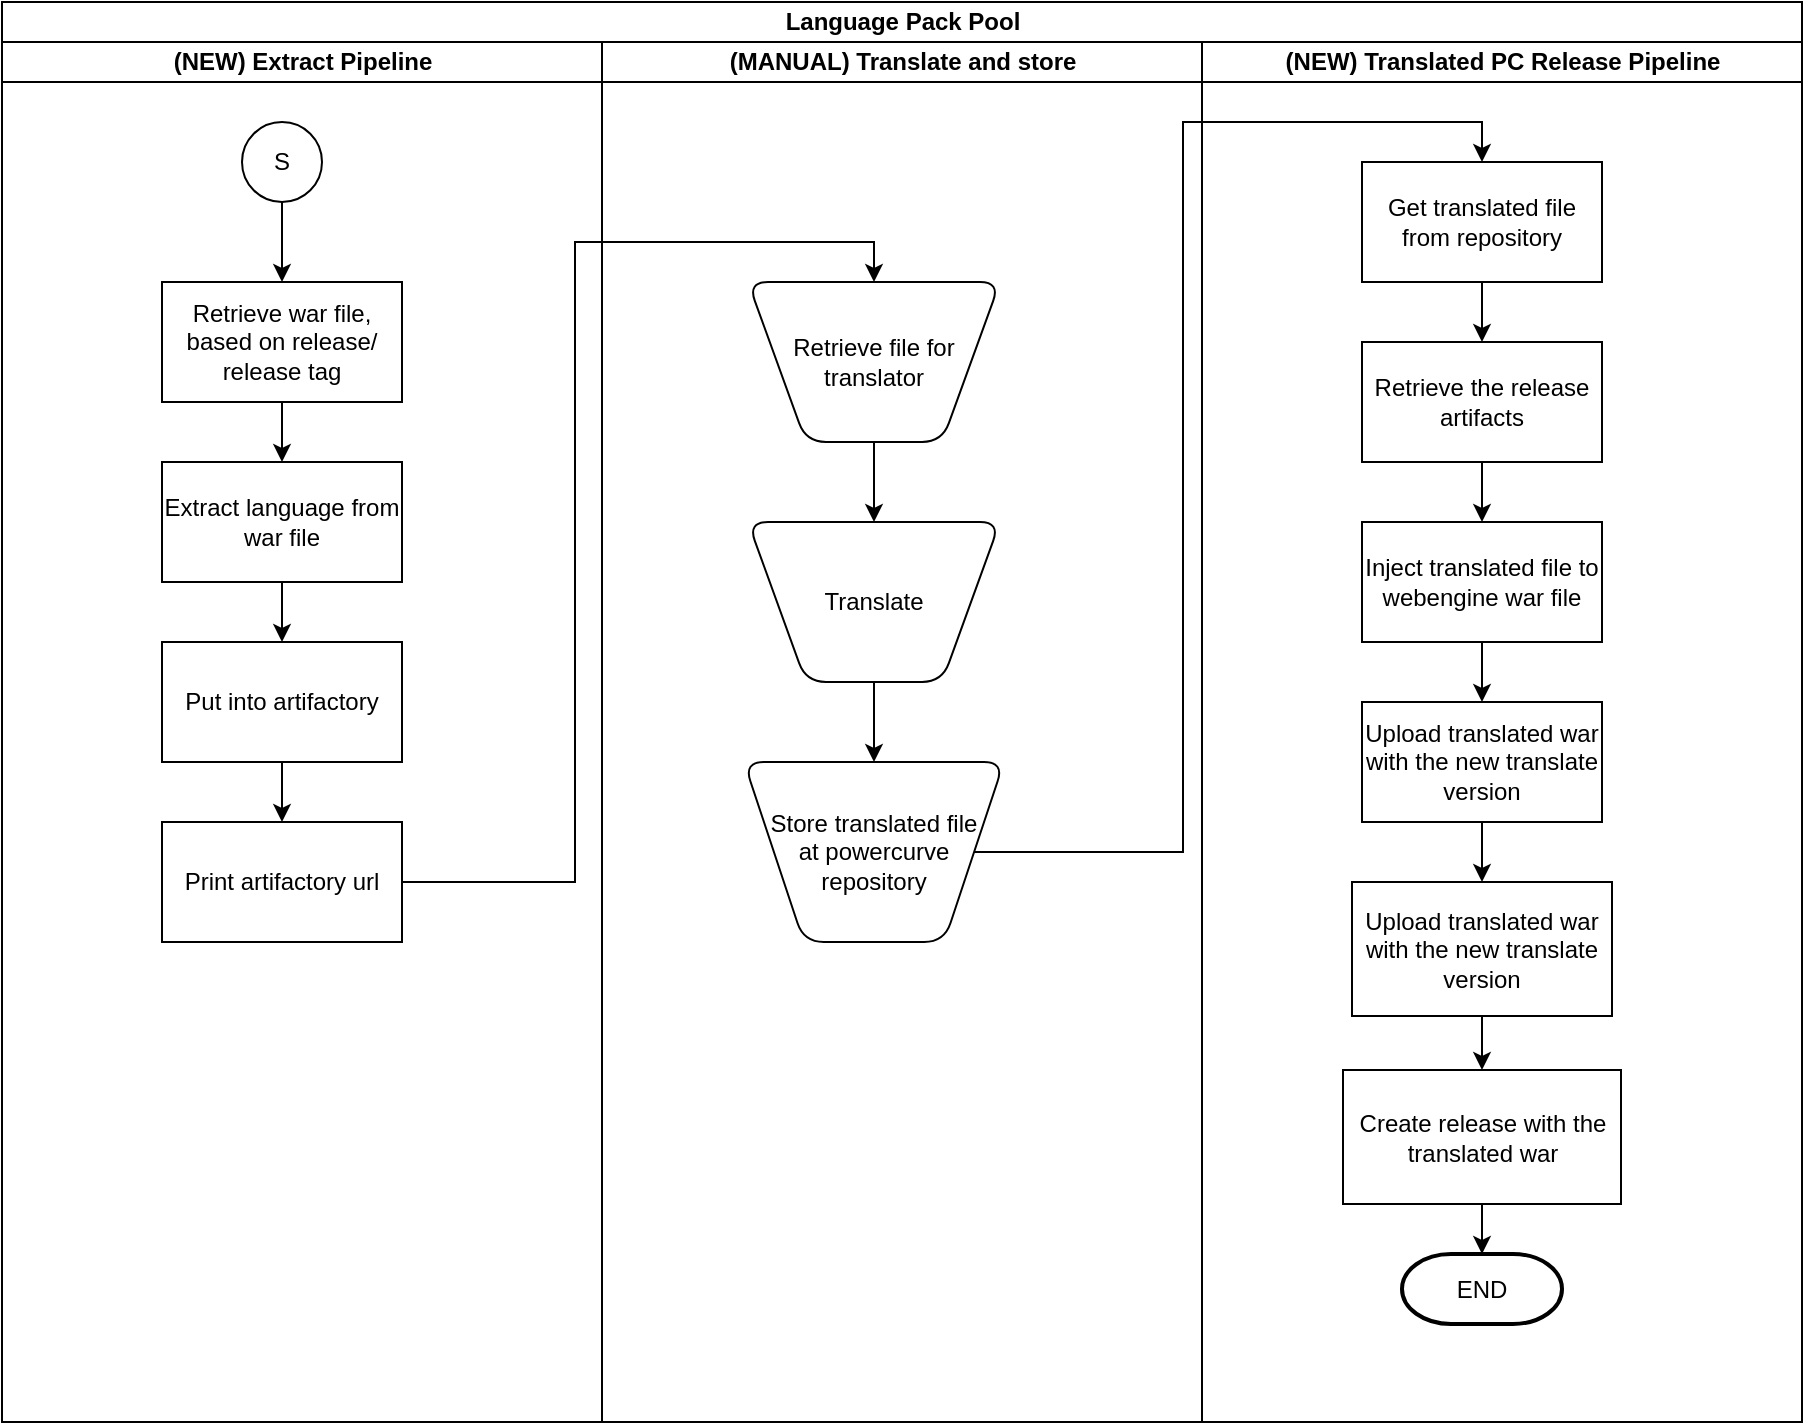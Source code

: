 <mxfile version="13.1.1" type="github">
  <diagram id="prtHgNgQTEPvFCAcTncT" name="Page-1">
    <mxGraphModel dx="1422" dy="755" grid="1" gridSize="10" guides="1" tooltips="1" connect="1" arrows="1" fold="1" page="1" pageScale="1" pageWidth="827" pageHeight="1169" math="0" shadow="0">
      <root>
        <mxCell id="0" />
        <mxCell id="1" parent="0" />
        <mxCell id="otR9TPUCRhcJya0NwbyP-5" value="Language Pack Pool" style="swimlane;html=1;childLayout=stackLayout;resizeParent=1;resizeParentMax=0;startSize=20;" parent="1" vertex="1">
          <mxGeometry x="40" y="40" width="900" height="710" as="geometry" />
        </mxCell>
        <mxCell id="otR9TPUCRhcJya0NwbyP-6" value="(NEW) Extract Pipeline" style="swimlane;html=1;startSize=20;" parent="otR9TPUCRhcJya0NwbyP-5" vertex="1">
          <mxGeometry y="20" width="300" height="690" as="geometry" />
        </mxCell>
        <mxCell id="otR9TPUCRhcJya0NwbyP-17" style="edgeStyle=orthogonalEdgeStyle;rounded=0;orthogonalLoop=1;jettySize=auto;html=1;" parent="otR9TPUCRhcJya0NwbyP-6" source="otR9TPUCRhcJya0NwbyP-26" target="otR9TPUCRhcJya0NwbyP-10" edge="1">
          <mxGeometry relative="1" as="geometry">
            <mxPoint x="140" y="70" as="sourcePoint" />
          </mxGeometry>
        </mxCell>
        <mxCell id="otR9TPUCRhcJya0NwbyP-18" style="edgeStyle=orthogonalEdgeStyle;rounded=0;orthogonalLoop=1;jettySize=auto;html=1;" parent="otR9TPUCRhcJya0NwbyP-6" source="otR9TPUCRhcJya0NwbyP-10" target="otR9TPUCRhcJya0NwbyP-11" edge="1">
          <mxGeometry relative="1" as="geometry" />
        </mxCell>
        <mxCell id="otR9TPUCRhcJya0NwbyP-10" value="Retrieve war file, based on release/ release tag" style="rounded=0;whiteSpace=wrap;html=1;" parent="otR9TPUCRhcJya0NwbyP-6" vertex="1">
          <mxGeometry x="80" y="120" width="120" height="60" as="geometry" />
        </mxCell>
        <mxCell id="otR9TPUCRhcJya0NwbyP-19" style="edgeStyle=orthogonalEdgeStyle;rounded=0;orthogonalLoop=1;jettySize=auto;html=1;" parent="otR9TPUCRhcJya0NwbyP-6" source="otR9TPUCRhcJya0NwbyP-11" target="otR9TPUCRhcJya0NwbyP-12" edge="1">
          <mxGeometry relative="1" as="geometry" />
        </mxCell>
        <mxCell id="otR9TPUCRhcJya0NwbyP-11" value="Extract language from war file" style="rounded=0;whiteSpace=wrap;html=1;" parent="otR9TPUCRhcJya0NwbyP-6" vertex="1">
          <mxGeometry x="80" y="210" width="120" height="60" as="geometry" />
        </mxCell>
        <mxCell id="otR9TPUCRhcJya0NwbyP-20" style="edgeStyle=orthogonalEdgeStyle;rounded=0;orthogonalLoop=1;jettySize=auto;html=1;" parent="otR9TPUCRhcJya0NwbyP-6" source="otR9TPUCRhcJya0NwbyP-12" target="otR9TPUCRhcJya0NwbyP-13" edge="1">
          <mxGeometry relative="1" as="geometry" />
        </mxCell>
        <mxCell id="otR9TPUCRhcJya0NwbyP-12" value="Put into artifactory" style="rounded=0;whiteSpace=wrap;html=1;" parent="otR9TPUCRhcJya0NwbyP-6" vertex="1">
          <mxGeometry x="80" y="300" width="120" height="60" as="geometry" />
        </mxCell>
        <mxCell id="otR9TPUCRhcJya0NwbyP-13" value="Print artifactory url" style="rounded=0;whiteSpace=wrap;html=1;" parent="otR9TPUCRhcJya0NwbyP-6" vertex="1">
          <mxGeometry x="80" y="390" width="120" height="60" as="geometry" />
        </mxCell>
        <mxCell id="otR9TPUCRhcJya0NwbyP-26" value="S" style="ellipse;whiteSpace=wrap;html=1;aspect=fixed;rounded=1;" parent="otR9TPUCRhcJya0NwbyP-6" vertex="1">
          <mxGeometry x="120" y="40" width="40" height="40" as="geometry" />
        </mxCell>
        <mxCell id="otR9TPUCRhcJya0NwbyP-7" value="(MANUAL) Translate and store" style="swimlane;html=1;startSize=20;verticalAlign=middle;horizontal=1;" parent="otR9TPUCRhcJya0NwbyP-5" vertex="1">
          <mxGeometry x="300" y="20" width="300" height="690" as="geometry" />
        </mxCell>
        <mxCell id="otR9TPUCRhcJya0NwbyP-44" style="edgeStyle=orthogonalEdgeStyle;rounded=0;orthogonalLoop=1;jettySize=auto;html=1;" parent="otR9TPUCRhcJya0NwbyP-7" source="otR9TPUCRhcJya0NwbyP-38" target="otR9TPUCRhcJya0NwbyP-41" edge="1">
          <mxGeometry relative="1" as="geometry" />
        </mxCell>
        <mxCell id="otR9TPUCRhcJya0NwbyP-38" value="&lt;span&gt;Retrieve file for translator&lt;/span&gt;" style="verticalLabelPosition=middle;verticalAlign=middle;html=1;shape=trapezoid;perimeter=trapezoidPerimeter;whiteSpace=wrap;size=0.23;arcSize=20;flipV=1;rounded=1;labelPosition=center;align=center;" parent="otR9TPUCRhcJya0NwbyP-7" vertex="1">
          <mxGeometry x="73" y="120" width="126" height="80" as="geometry" />
        </mxCell>
        <mxCell id="otR9TPUCRhcJya0NwbyP-45" style="edgeStyle=orthogonalEdgeStyle;rounded=0;orthogonalLoop=1;jettySize=auto;html=1;" parent="otR9TPUCRhcJya0NwbyP-7" source="otR9TPUCRhcJya0NwbyP-41" target="otR9TPUCRhcJya0NwbyP-43" edge="1">
          <mxGeometry relative="1" as="geometry" />
        </mxCell>
        <mxCell id="otR9TPUCRhcJya0NwbyP-41" value="&lt;span&gt;Translate&lt;/span&gt;" style="verticalLabelPosition=middle;verticalAlign=middle;html=1;shape=trapezoid;perimeter=trapezoidPerimeter;whiteSpace=wrap;size=0.23;arcSize=20;flipV=1;rounded=1;labelPosition=center;align=center;" parent="otR9TPUCRhcJya0NwbyP-7" vertex="1">
          <mxGeometry x="73" y="240" width="126" height="80" as="geometry" />
        </mxCell>
        <mxCell id="otR9TPUCRhcJya0NwbyP-43" value="&lt;span&gt;Store translated file&lt;br&gt;at powercurve repository&lt;/span&gt;" style="verticalLabelPosition=middle;verticalAlign=middle;html=1;shape=trapezoid;perimeter=trapezoidPerimeter;whiteSpace=wrap;size=0.23;arcSize=20;flipV=1;rounded=1;labelPosition=center;align=center;" parent="otR9TPUCRhcJya0NwbyP-7" vertex="1">
          <mxGeometry x="71" y="360" width="130" height="90" as="geometry" />
        </mxCell>
        <mxCell id="otR9TPUCRhcJya0NwbyP-8" value="(NEW) Translated PC Release Pipeline" style="swimlane;html=1;startSize=20;" parent="otR9TPUCRhcJya0NwbyP-5" vertex="1">
          <mxGeometry x="600" y="20" width="300" height="690" as="geometry" />
        </mxCell>
        <mxCell id="otR9TPUCRhcJya0NwbyP-55" style="edgeStyle=orthogonalEdgeStyle;rounded=0;orthogonalLoop=1;jettySize=auto;html=1;" parent="otR9TPUCRhcJya0NwbyP-8" source="otR9TPUCRhcJya0NwbyP-35" target="otR9TPUCRhcJya0NwbyP-50" edge="1">
          <mxGeometry relative="1" as="geometry" />
        </mxCell>
        <mxCell id="otR9TPUCRhcJya0NwbyP-54" style="edgeStyle=orthogonalEdgeStyle;rounded=0;orthogonalLoop=1;jettySize=auto;html=1;entryX=0.5;entryY=0;entryDx=0;entryDy=0;" parent="otR9TPUCRhcJya0NwbyP-8" source="otR9TPUCRhcJya0NwbyP-34" target="otR9TPUCRhcJya0NwbyP-59" edge="1">
          <mxGeometry relative="1" as="geometry" />
        </mxCell>
        <mxCell id="otR9TPUCRhcJya0NwbyP-58" style="edgeStyle=orthogonalEdgeStyle;rounded=0;orthogonalLoop=1;jettySize=auto;html=1;entryX=0.5;entryY=0;entryDx=0;entryDy=0;" parent="otR9TPUCRhcJya0NwbyP-8" source="otR9TPUCRhcJya0NwbyP-50" target="otR9TPUCRhcJya0NwbyP-61" edge="1">
          <mxGeometry relative="1" as="geometry" />
        </mxCell>
        <mxCell id="otR9TPUCRhcJya0NwbyP-60" style="edgeStyle=orthogonalEdgeStyle;rounded=0;orthogonalLoop=1;jettySize=auto;html=1;" parent="otR9TPUCRhcJya0NwbyP-8" source="otR9TPUCRhcJya0NwbyP-59" target="otR9TPUCRhcJya0NwbyP-35" edge="1">
          <mxGeometry relative="1" as="geometry" />
        </mxCell>
        <mxCell id="otR9TPUCRhcJya0NwbyP-75" style="edgeStyle=orthogonalEdgeStyle;rounded=0;orthogonalLoop=1;jettySize=auto;html=1;entryX=0.5;entryY=0;entryDx=0;entryDy=0;entryPerimeter=0;" parent="otR9TPUCRhcJya0NwbyP-8" source="otR9TPUCRhcJya0NwbyP-66" target="otR9TPUCRhcJya0NwbyP-57" edge="1">
          <mxGeometry relative="1" as="geometry" />
        </mxCell>
        <mxCell id="otR9TPUCRhcJya0NwbyP-34" value="Get translated file from repository" style="rounded=0;whiteSpace=wrap;html=1;" parent="otR9TPUCRhcJya0NwbyP-8" vertex="1">
          <mxGeometry x="80" y="60" width="120" height="60" as="geometry" />
        </mxCell>
        <mxCell id="otR9TPUCRhcJya0NwbyP-59" value="Retrieve the release artifacts" style="rounded=0;whiteSpace=wrap;html=1;" parent="otR9TPUCRhcJya0NwbyP-8" vertex="1">
          <mxGeometry x="80" y="150" width="120" height="60" as="geometry" />
        </mxCell>
        <mxCell id="otR9TPUCRhcJya0NwbyP-35" value="Inject translated file to webengine war file" style="rounded=0;whiteSpace=wrap;html=1;" parent="otR9TPUCRhcJya0NwbyP-8" vertex="1">
          <mxGeometry x="80" y="240" width="120" height="60" as="geometry" />
        </mxCell>
        <mxCell id="otR9TPUCRhcJya0NwbyP-50" value="Upload translated war with the new translate version" style="rounded=0;whiteSpace=wrap;html=1;" parent="otR9TPUCRhcJya0NwbyP-8" vertex="1">
          <mxGeometry x="80" y="330" width="120" height="60" as="geometry" />
        </mxCell>
        <mxCell id="otR9TPUCRhcJya0NwbyP-71" value="" style="edgeStyle=orthogonalEdgeStyle;rounded=0;orthogonalLoop=1;jettySize=auto;html=1;" parent="otR9TPUCRhcJya0NwbyP-8" source="otR9TPUCRhcJya0NwbyP-61" target="otR9TPUCRhcJya0NwbyP-66" edge="1">
          <mxGeometry relative="1" as="geometry" />
        </mxCell>
        <mxCell id="otR9TPUCRhcJya0NwbyP-57" value="END" style="strokeWidth=2;html=1;shape=mxgraph.flowchart.terminator;whiteSpace=wrap;rounded=1;" parent="otR9TPUCRhcJya0NwbyP-8" vertex="1">
          <mxGeometry x="100" y="606" width="80" height="35" as="geometry" />
        </mxCell>
        <mxCell id="otR9TPUCRhcJya0NwbyP-61" value="Upload translated war with the new translate version" style="rounded=0;whiteSpace=wrap;html=1;" parent="otR9TPUCRhcJya0NwbyP-8" vertex="1">
          <mxGeometry x="75" y="420" width="130" height="67" as="geometry" />
        </mxCell>
        <mxCell id="otR9TPUCRhcJya0NwbyP-66" value="Create release with the translated war" style="rounded=0;whiteSpace=wrap;html=1;" parent="otR9TPUCRhcJya0NwbyP-8" vertex="1">
          <mxGeometry x="70.5" y="514" width="139" height="67" as="geometry" />
        </mxCell>
        <mxCell id="otR9TPUCRhcJya0NwbyP-21" style="edgeStyle=orthogonalEdgeStyle;rounded=0;orthogonalLoop=1;jettySize=auto;html=1;entryX=0.5;entryY=0;entryDx=0;entryDy=0;" parent="otR9TPUCRhcJya0NwbyP-5" source="otR9TPUCRhcJya0NwbyP-13" target="otR9TPUCRhcJya0NwbyP-38" edge="1">
          <mxGeometry relative="1" as="geometry">
            <mxPoint x="140" y="520" as="targetPoint" />
          </mxGeometry>
        </mxCell>
        <mxCell id="otR9TPUCRhcJya0NwbyP-56" style="edgeStyle=orthogonalEdgeStyle;rounded=0;orthogonalLoop=1;jettySize=auto;html=1;entryX=0.5;entryY=0;entryDx=0;entryDy=0;" parent="otR9TPUCRhcJya0NwbyP-5" source="otR9TPUCRhcJya0NwbyP-43" target="otR9TPUCRhcJya0NwbyP-34" edge="1">
          <mxGeometry relative="1" as="geometry">
            <mxPoint x="640" y="110" as="targetPoint" />
          </mxGeometry>
        </mxCell>
      </root>
    </mxGraphModel>
  </diagram>
</mxfile>
